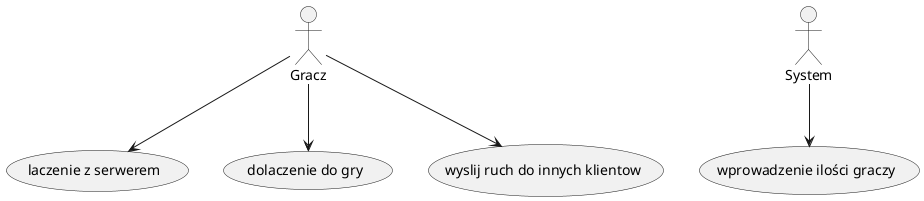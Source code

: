 @startuml

actor Gracz
actor System

usecase "laczenie z serwerem" as CTS
usecase "dolaczenie do gry" as CTG
usecase "wprowadzenie ilości graczy" as INP
usecase "wyslij ruch do innych klientow" as SMV


Gracz --> CTS
Gracz --> CTG
Gracz --> SMV

System --> INP

@enduml
